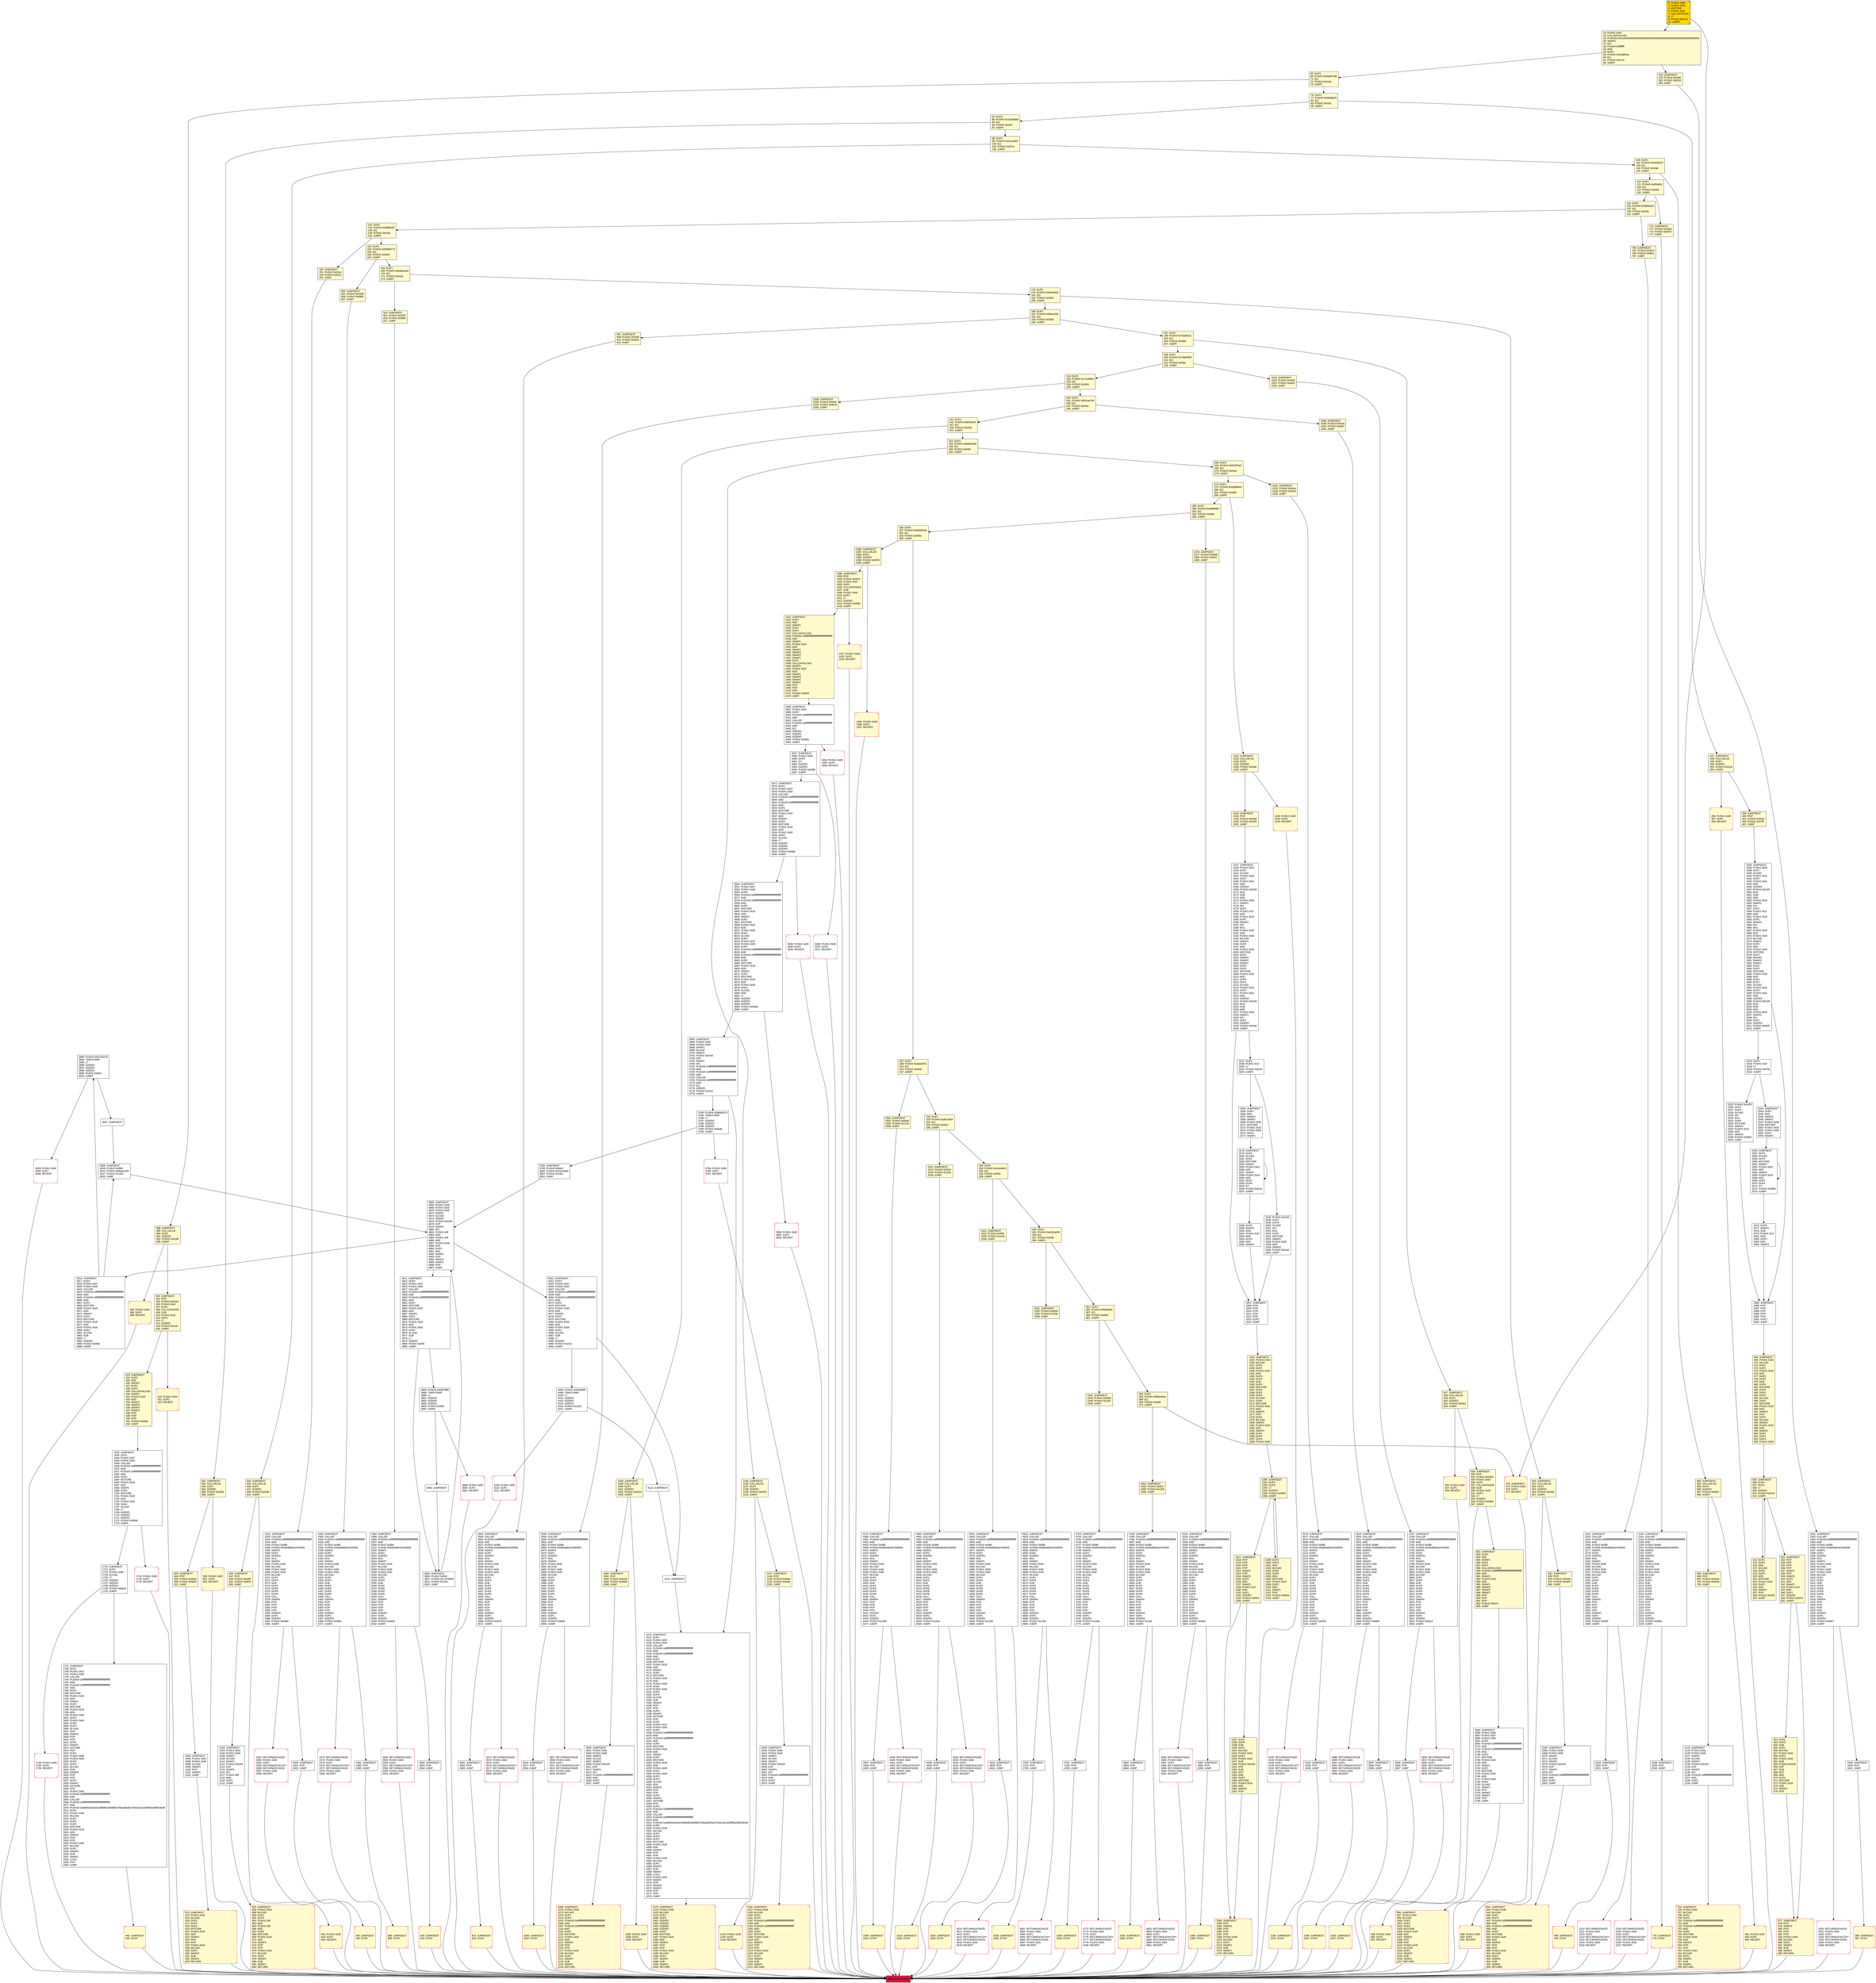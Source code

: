 digraph G {
bgcolor=transparent rankdir=UD;
node [shape=box style=filled color=black fillcolor=white fontname=arial fontcolor=black];
419 [label="419: PUSH1 0x00\l421: DUP1\l422: REVERT\l" fillcolor=lemonchiffon shape=Msquare color=crimson ];
4003 [label="4003: PUSH1 0x00\l4005: DUP1\l4006: REVERT\l" shape=Msquare color=crimson ];
2241 [label="2241: JUMPDEST\l2242: CALLER\l2243: PUSH20 0xffffffffffffffffffffffffffffffffffffffff\l2264: AND\l2265: PUSH2 0x08fc\l2268: PUSH8 0x0de0b6b3a7640000\l2277: SWAP1\l2278: DUP2\l2279: ISZERO\l2280: MUL\l2281: SWAP1\l2282: PUSH1 0x40\l2284: MLOAD\l2285: PUSH1 0x00\l2287: PUSH1 0x40\l2289: MLOAD\l2290: DUP1\l2291: DUP4\l2292: SUB\l2293: DUP2\l2294: DUP6\l2295: DUP9\l2296: DUP9\l2297: CALL\l2298: SWAP4\l2299: POP\l2300: POP\l2301: POP\l2302: POP\l2303: ISZERO\l2304: DUP1\l2305: ISZERO\l2306: PUSH2 0x090f\l2309: JUMPI\l" ];
915 [label="915: JUMPDEST\l916: STOP\l" fillcolor=lemonchiffon shape=Msquare color=crimson ];
241 [label="241: DUP1\l242: PUSH4 0x85f2aef2\l247: EQ\l248: PUSH2 0x0418\l251: JUMPI\l" fillcolor=lemonchiffon ];
3989 [label="3989: PUSH4 0x62792c70\l3994: TIMESTAMP\l3995: LT\l3996: ISZERO\l3997: ISZERO\l3998: ISZERO\l3999: PUSH2 0x0fa7\l4002: JUMPI\l" ];
2484 [label="2484: JUMPDEST\l2485: CALLER\l2486: PUSH20 0xffffffffffffffffffffffffffffffffffffffff\l2507: AND\l2508: PUSH2 0x08fc\l2511: PUSH8 0x0de0b6b3a7640000\l2520: SWAP1\l2521: DUP2\l2522: ISZERO\l2523: MUL\l2524: SWAP1\l2525: PUSH1 0x40\l2527: MLOAD\l2528: PUSH1 0x00\l2530: PUSH1 0x40\l2532: MLOAD\l2533: DUP1\l2534: DUP4\l2535: SUB\l2536: DUP2\l2537: DUP6\l2538: DUP9\l2539: DUP9\l2540: CALL\l2541: SWAP4\l2542: POP\l2543: POP\l2544: POP\l2545: POP\l2546: ISZERO\l2547: DUP1\l2548: ISZERO\l2549: PUSH2 0x0a02\l2552: JUMPI\l" ];
4021 [label="4021: JUMPDEST\l4022: DUP3\l4023: PUSH1 0x07\l4025: PUSH1 0x00\l4027: CALLER\l4028: PUSH20 0xffffffffffffffffffffffffffffffffffffffff\l4049: AND\l4050: PUSH20 0xffffffffffffffffffffffffffffffffffffffff\l4071: AND\l4072: DUP2\l4073: MSTORE\l4074: PUSH1 0x20\l4076: ADD\l4077: SWAP1\l4078: DUP2\l4079: MSTORE\l4080: PUSH1 0x20\l4082: ADD\l4083: PUSH1 0x00\l4085: SHA3\l4086: SLOAD\l4087: SUB\l4088: LT\l4089: ISZERO\l4090: PUSH2 0x1011\l4093: JUMPI\l" ];
780 [label="780: JUMPDEST\l781: PUSH2 0x0314\l784: PUSH2 0x08c1\l787: JUMP\l" fillcolor=lemonchiffon ];
2085 [label="2085: JUMPDEST\l2086: POP\l2087: POP\l2088: POP\l2089: POP\l2090: POP\l2091: DUP2\l2092: JUMP\l" ];
948 [label="948: PUSH1 0x00\l950: DUP1\l951: REVERT\l" fillcolor=lemonchiffon shape=Msquare color=crimson ];
386 [label="386: JUMPDEST\l387: STOP\l" fillcolor=lemonchiffon shape=Msquare color=crimson ];
3550 [label="3550: JUMPDEST\l3551: PUSH1 0x07\l3553: PUSH1 0x00\l3555: DUP5\l3556: PUSH20 0xffffffffffffffffffffffffffffffffffffffff\l3577: AND\l3578: PUSH20 0xffffffffffffffffffffffffffffffffffffffff\l3599: AND\l3600: DUP2\l3601: MSTORE\l3602: PUSH1 0x20\l3604: ADD\l3605: SWAP1\l3606: DUP2\l3607: MSTORE\l3608: PUSH1 0x20\l3610: ADD\l3611: PUSH1 0x00\l3613: SHA3\l3614: SLOAD\l3615: DUP3\l3616: PUSH1 0x07\l3618: PUSH1 0x00\l3620: DUP7\l3621: PUSH20 0xffffffffffffffffffffffffffffffffffffffff\l3642: AND\l3643: PUSH20 0xffffffffffffffffffffffffffffffffffffffff\l3664: AND\l3665: DUP2\l3666: MSTORE\l3667: PUSH1 0x20\l3669: ADD\l3670: SWAP1\l3671: DUP2\l3672: MSTORE\l3673: PUSH1 0x20\l3675: ADD\l3676: PUSH1 0x00\l3678: SHA3\l3679: SLOAD\l3680: ADD\l3681: LT\l3682: ISZERO\l3683: ISZERO\l3684: ISZERO\l3685: PUSH2 0x0e6d\l3688: JUMPI\l" ];
4610 [label="4610: RETURNDATASIZE\l4611: PUSH1 0x00\l4613: DUP1\l4614: RETURNDATACOPY\l4615: RETURNDATASIZE\l4616: PUSH1 0x00\l4618: REVERT\l" shape=Msquare color=crimson ];
841 [label="841: JUMPDEST\l842: PUSH1 0x40\l844: MLOAD\l845: DUP1\l846: DUP3\l847: PUSH20 0xffffffffffffffffffffffffffffffffffffffff\l868: AND\l869: PUSH20 0xffffffffffffffffffffffffffffffffffffffff\l890: AND\l891: DUP2\l892: MSTORE\l893: PUSH1 0x20\l895: ADD\l896: SWAP2\l897: POP\l898: POP\l899: PUSH1 0x40\l901: MLOAD\l902: DUP1\l903: SWAP2\l904: SUB\l905: SWAP1\l906: RETURN\l" fillcolor=lemonchiffon shape=Msquare color=crimson ];
329 [label="329: DUP1\l330: PUSH4 0xc3ea9ec5\l335: EQ\l336: PUSH2 0x05f1\l339: JUMPI\l" fillcolor=lemonchiffon ];
3916 [label="3916: JUMPDEST\l3917: DUP3\l3918: PUSH1 0x07\l3920: PUSH1 0x00\l3922: CALLER\l3923: PUSH20 0xffffffffffffffffffffffffffffffffffffffff\l3944: AND\l3945: PUSH20 0xffffffffffffffffffffffffffffffffffffffff\l3966: AND\l3967: DUP2\l3968: MSTORE\l3969: PUSH1 0x20\l3971: ADD\l3972: SWAP1\l3973: DUP2\l3974: MSTORE\l3975: PUSH1 0x20\l3977: ADD\l3978: PUSH1 0x00\l3980: SHA3\l3981: SLOAD\l3982: SUB\l3983: LT\l3984: ISZERO\l3985: PUSH2 0x0fa8\l3988: JUMPI\l" ];
800 [label="800: JUMPDEST\l801: PUSH2 0x0328\l804: PUSH2 0x0963\l807: JUMP\l" fillcolor=lemonchiffon ];
230 [label="230: DUP1\l231: PUSH4 0x82caa706\l236: EQ\l237: PUSH2 0x040e\l240: JUMPI\l" fillcolor=lemonchiffon ];
400 [label="400: JUMPDEST\l401: POP\l402: PUSH2 0x01bd\l405: PUSH1 0x04\l407: DUP1\l408: CALLDATASIZE\l409: SUB\l410: PUSH1 0x20\l412: DUP2\l413: LT\l414: ISZERO\l415: PUSH2 0x01a7\l418: JUMPI\l" fillcolor=lemonchiffon ];
2076 [label="2076: DUP3\l2077: SWAP1\l2078: SUB\l2079: PUSH1 0x1f\l2081: AND\l2082: DUP3\l2083: ADD\l2084: SWAP2\l" ];
1417 [label="1417: PUSH1 0x00\l1419: DUP1\l1420: REVERT\l" fillcolor=lemonchiffon shape=Msquare color=crimson ];
2319 [label="2319: JUMPDEST\l2320: POP\l2321: JUMP\l" ];
445 [label="445: JUMPDEST\l446: STOP\l" fillcolor=lemonchiffon shape=Msquare color=crimson ];
396 [label="396: PUSH1 0x00\l398: DUP1\l399: REVERT\l" fillcolor=lemonchiffon shape=Msquare color=crimson ];
3468 [label="3468: PUSH1 0x00\l3470: DUP1\l3471: REVERT\l" shape=Msquare color=crimson ];
1337 [label="1337: DUP1\l1338: DUP3\l1339: SUB\l1340: DUP1\l1341: MLOAD\l1342: PUSH1 0x01\l1344: DUP4\l1345: PUSH1 0x20\l1347: SUB\l1348: PUSH2 0x0100\l1351: EXP\l1352: SUB\l1353: NOT\l1354: AND\l1355: DUP2\l1356: MSTORE\l1357: PUSH1 0x20\l1359: ADD\l1360: SWAP2\l1361: POP\l" fillcolor=lemonchiffon ];
770 [label="770: JUMPDEST\l771: PUSH2 0x030a\l774: PUSH2 0x0870\l777: JUMP\l" fillcolor=lemonchiffon ];
2835 [label="2835: JUMPDEST\l2836: POP\l2837: JUMP\l" ];
318 [label="318: DUP1\l319: PUSH4 0xafcccbb4\l324: EQ\l325: PUSH2 0x05e7\l328: JUMPI\l" fillcolor=lemonchiffon ];
925 [label="925: PUSH1 0x00\l927: DUP1\l928: REVERT\l" fillcolor=lemonchiffon shape=Msquare color=crimson ];
1232 [label="1232: JUMPDEST\l1233: CALLVALUE\l1234: DUP1\l1235: ISZERO\l1236: PUSH2 0x04dc\l1239: JUMPI\l" fillcolor=lemonchiffon ];
142 [label="142: DUP1\l143: PUSH4 0x58ffa620\l148: EQ\l149: PUSH2 0x0316\l152: JUMPI\l" fillcolor=lemonchiffon ];
2015 [label="2015: DUP1\l2016: PUSH1 0x1f\l2018: LT\l2019: PUSH2 0x07fa\l2022: JUMPI\l" ];
2916 [label="2916: JUMPDEST\l2917: POP\l2918: JUMP\l" ];
98 [label="98: DUP1\l99: PUSH4 0x313ce567\l104: EQ\l105: PUSH2 0x027a\l108: JUMPI\l" fillcolor=lemonchiffon ];
1630 [label="1630: RETURNDATASIZE\l1631: PUSH1 0x00\l1633: DUP1\l1634: RETURNDATACOPY\l1635: RETURNDATASIZE\l1636: PUSH1 0x00\l1638: REVERT\l" shape=Msquare color=crimson ];
2400 [label="2400: JUMPDEST\l2401: POP\l2402: JUMP\l" ];
4691 [label="4691: RETURNDATASIZE\l4692: PUSH1 0x00\l4694: DUP1\l4695: RETURNDATACOPY\l4696: RETURNDATASIZE\l4697: PUSH1 0x00\l4699: REVERT\l" shape=Msquare color=crimson ];
153 [label="153: DUP1\l154: PUSH4 0x635b9773\l159: EQ\l160: PUSH2 0x0320\l163: JUMPI\l" fillcolor=lemonchiffon ];
197 [label="197: DUP1\l198: PUSH4 0x70a08231\l203: EQ\l204: PUSH2 0x0395\l207: JUMPI\l" fillcolor=lemonchiffon ];
4457 [label="4457: JUMPDEST\l4458: POP\l4459: JUMP\l" ];
2322 [label="2322: JUMPDEST\l2323: CALLER\l2324: PUSH20 0xffffffffffffffffffffffffffffffffffffffff\l2345: AND\l2346: PUSH2 0x08fc\l2349: PUSH8 0x0de0b6b3a7640000\l2358: SWAP1\l2359: DUP2\l2360: ISZERO\l2361: MUL\l2362: SWAP1\l2363: PUSH1 0x40\l2365: MLOAD\l2366: PUSH1 0x00\l2368: PUSH1 0x40\l2370: MLOAD\l2371: DUP1\l2372: DUP4\l2373: SUB\l2374: DUP2\l2375: DUP6\l2376: DUP9\l2377: DUP9\l2378: CALL\l2379: SWAP4\l2380: POP\l2381: POP\l2382: POP\l2383: POP\l2384: ISZERO\l2385: DUP1\l2386: ISZERO\l2387: PUSH2 0x0960\l2390: JUMPI\l" ];
3145 [label="3145: RETURNDATASIZE\l3146: PUSH1 0x00\l3148: DUP1\l3149: RETURNDATACOPY\l3150: RETURNDATASIZE\l3151: PUSH1 0x00\l3153: REVERT\l" shape=Msquare color=crimson ];
285 [label="285: DUP1\l286: PUSH4 0xa66fb0b4\l291: EQ\l292: PUSH2 0x0560\l295: JUMPI\l" fillcolor=lemonchiffon ];
1253 [label="1253: JUMPDEST\l1254: PUSH1 0x40\l1256: MLOAD\l1257: DUP1\l1258: DUP1\l1259: PUSH1 0x20\l1261: ADD\l1262: DUP3\l1263: DUP2\l1264: SUB\l1265: DUP3\l1266: MSTORE\l1267: DUP4\l1268: DUP2\l1269: DUP2\l1270: MLOAD\l1271: DUP2\l1272: MSTORE\l1273: PUSH1 0x20\l1275: ADD\l1276: SWAP2\l1277: POP\l1278: DUP1\l1279: MLOAD\l1280: SWAP1\l1281: PUSH1 0x20\l1283: ADD\l1284: SWAP1\l1285: DUP1\l1286: DUP4\l1287: DUP4\l1288: PUSH1 0x00\l" fillcolor=lemonchiffon ];
996 [label="996: JUMPDEST\l997: PUSH1 0x40\l999: MLOAD\l1000: DUP1\l1001: DUP3\l1002: DUP2\l1003: MSTORE\l1004: PUSH1 0x20\l1006: ADD\l1007: SWAP2\l1008: POP\l1009: POP\l1010: PUSH1 0x40\l1012: MLOAD\l1013: DUP1\l1014: SWAP2\l1015: SUB\l1016: SWAP1\l1017: RETURN\l" fillcolor=lemonchiffon shape=Msquare color=crimson ];
695 [label="695: JUMPDEST\l696: POP\l697: PUSH2 0x02c0\l700: PUSH2 0x084a\l703: JUMP\l" fillcolor=lemonchiffon ];
3315 [label="3315: JUMPDEST\l3316: CALLER\l3317: PUSH20 0xffffffffffffffffffffffffffffffffffffffff\l3338: AND\l3339: PUSH2 0x08fc\l3342: PUSH8 0x0de0b6b3a7640000\l3351: SWAP1\l3352: DUP2\l3353: ISZERO\l3354: MUL\l3355: SWAP1\l3356: PUSH1 0x40\l3358: MLOAD\l3359: PUSH1 0x00\l3361: PUSH1 0x40\l3363: MLOAD\l3364: DUP1\l3365: DUP4\l3366: SUB\l3367: DUP2\l3368: DUP6\l3369: DUP9\l3370: DUP9\l3371: CALL\l3372: SWAP4\l3373: POP\l3374: POP\l3375: POP\l3376: POP\l3377: ISZERO\l3378: DUP1\l3379: ISZERO\l3380: PUSH2 0x0d41\l3383: JUMPI\l" ];
4784 [label="4784: JUMPDEST\l4785: CALLER\l4786: PUSH20 0xffffffffffffffffffffffffffffffffffffffff\l4807: AND\l4808: PUSH2 0x08fc\l4811: PUSH8 0x0de0b6b3a7640000\l4820: SWAP1\l4821: DUP2\l4822: ISZERO\l4823: MUL\l4824: SWAP1\l4825: PUSH1 0x40\l4827: MLOAD\l4828: PUSH1 0x00\l4830: PUSH1 0x40\l4832: MLOAD\l4833: DUP1\l4834: DUP4\l4835: SUB\l4836: DUP2\l4837: DUP6\l4838: DUP9\l4839: DUP9\l4840: CALL\l4841: SWAP4\l4842: POP\l4843: POP\l4844: POP\l4845: POP\l4846: ISZERO\l4847: DUP1\l4848: ISZERO\l4849: PUSH2 0x12fe\l4852: JUMPI\l" ];
455 [label="455: PUSH1 0x00\l457: DUP1\l458: REVERT\l" fillcolor=lemonchiffon shape=Msquare color=crimson ];
3393 [label="3393: JUMPDEST\l3394: POP\l3395: JUMP\l" ];
252 [label="252: DUP1\l253: PUSH4 0x8da5cb5b\l258: EQ\l259: PUSH2 0x046f\l262: JUMPI\l" fillcolor=lemonchiffon ];
2672 [label="2672: RETURNDATASIZE\l2673: PUSH1 0x00\l2675: DUP1\l2676: RETURNDATACOPY\l2677: RETURNDATASIZE\l2678: PUSH1 0x00\l2680: REVERT\l" shape=Msquare color=crimson ];
1529 [label="1529: JUMPDEST\l1530: STOP\l" fillcolor=lemonchiffon shape=Msquare color=crimson ];
1531 [label="1531: JUMPDEST\l1532: PUSH2 0x0603\l1535: PUSH2 0x120e\l1538: JUMP\l" fillcolor=lemonchiffon ];
307 [label="307: DUP1\l308: PUSH4 0xaba35f7b\l313: EQ\l314: PUSH2 0x05dd\l317: JUMPI\l" fillcolor=lemonchiffon ];
1509 [label="1509: JUMPDEST\l1510: STOP\l" fillcolor=lemonchiffon shape=Msquare color=crimson ];
1421 [label="1421: JUMPDEST\l1422: DUP2\l1423: ADD\l1424: SWAP1\l1425: DUP1\l1426: DUP1\l1427: CALLDATALOAD\l1428: PUSH20 0xffffffffffffffffffffffffffffffffffffffff\l1449: AND\l1450: SWAP1\l1451: PUSH1 0x20\l1453: ADD\l1454: SWAP1\l1455: SWAP3\l1456: SWAP2\l1457: SWAP1\l1458: DUP1\l1459: CALLDATALOAD\l1460: SWAP1\l1461: PUSH1 0x20\l1463: ADD\l1464: SWAP1\l1465: SWAP3\l1466: SWAP2\l1467: SWAP1\l1468: POP\l1469: POP\l1470: POP\l1471: PUSH2 0x0d44\l1474: JUMP\l" fillcolor=lemonchiffon ];
1519 [label="1519: JUMPDEST\l1520: STOP\l" fillcolor=lemonchiffon shape=Msquare color=crimson ];
3546 [label="3546: PUSH1 0x00\l3548: DUP1\l3549: REVERT\l" shape=Msquare color=crimson ];
3278 [label="3278: JUMPDEST\l3279: DUP2\l3280: SLOAD\l3281: DUP2\l3282: MSTORE\l3283: SWAP1\l3284: PUSH1 0x01\l3286: ADD\l3287: SWAP1\l3288: PUSH1 0x20\l3290: ADD\l3291: DUP1\l3292: DUP4\l3293: GT\l3294: PUSH2 0x0cce\l3297: JUMPI\l" ];
646 [label="646: JUMPDEST\l647: POP\l648: PUSH2 0x028f\l651: PUSH2 0x0837\l654: JUMP\l" fillcolor=lemonchiffon ];
1135 [label="1135: JUMPDEST\l1136: CALLVALUE\l1137: DUP1\l1138: ISZERO\l1139: PUSH2 0x047b\l1142: JUMPI\l" fillcolor=lemonchiffon ];
788 [label="788: JUMPDEST\l789: STOP\l" fillcolor=lemonchiffon shape=Msquare color=crimson ];
514 [label="514: DUP1\l515: DUP3\l516: ADD\l517: MLOAD\l518: DUP2\l519: DUP5\l520: ADD\l521: MSTORE\l522: PUSH1 0x20\l524: DUP2\l525: ADD\l526: SWAP1\l527: POP\l528: PUSH2 0x01f9\l531: JUMP\l" fillcolor=lemonchiffon ];
3237 [label="3237: DUP1\l3238: PUSH1 0x1f\l3240: LT\l3241: PUSH2 0x0cc0\l3244: JUMPI\l" ];
263 [label="263: DUP1\l264: PUSH4 0x944f70e2\l269: EQ\l270: PUSH2 0x04c6\l273: JUMPI\l" fillcolor=lemonchiffon ];
798 [label="798: JUMPDEST\l799: STOP\l" fillcolor=lemonchiffon shape=Msquare color=crimson ];
603 [label="603: JUMPDEST\l604: POP\l605: PUSH2 0x0264\l608: PUSH2 0x082d\l611: JUMP\l" fillcolor=lemonchiffon ];
2997 [label="2997: JUMPDEST\l2998: POP\l2999: JUMP\l" ];
634 [label="634: JUMPDEST\l635: CALLVALUE\l636: DUP1\l637: ISZERO\l638: PUSH2 0x0286\l641: JUMPI\l" fillcolor=lemonchiffon ];
2481 [label="2481: JUMPDEST\l2482: POP\l2483: JUMP\l" ];
3898 [label="3898: PUSH1 0x00\l3900: DUP1\l3901: REVERT\l" shape=Msquare color=crimson ];
828 [label="828: PUSH1 0x00\l830: DUP1\l831: REVERT\l" fillcolor=lemonchiffon shape=Msquare color=crimson ];
1299 [label="1299: DUP1\l1300: DUP3\l1301: ADD\l1302: MLOAD\l1303: DUP2\l1304: DUP5\l1305: ADD\l1306: MSTORE\l1307: PUSH1 0x20\l1309: DUP2\l1310: ADD\l1311: SWAP1\l1312: POP\l1313: PUSH2 0x050a\l1316: JUMP\l" fillcolor=lemonchiffon ];
4538 [label="4538: JUMPDEST\l4539: POP\l4540: JUMP\l" ];
778 [label="778: JUMPDEST\l779: STOP\l" fillcolor=lemonchiffon shape=Msquare color=crimson ];
1511 [label="1511: JUMPDEST\l1512: PUSH2 0x05ef\l1515: PUSH2 0x116c\l1518: JUMP\l" fillcolor=lemonchiffon ];
818 [label="818: JUMPDEST\l819: STOP\l" fillcolor=lemonchiffon shape=Msquare color=crimson ];
4379 [label="4379: JUMPDEST\l4380: CALLER\l4381: PUSH20 0xffffffffffffffffffffffffffffffffffffffff\l4402: AND\l4403: PUSH2 0x08fc\l4406: PUSH8 0x0de0b6b3a7640000\l4415: SWAP1\l4416: DUP2\l4417: ISZERO\l4418: MUL\l4419: SWAP1\l4420: PUSH1 0x40\l4422: MLOAD\l4423: PUSH1 0x00\l4425: PUSH1 0x40\l4427: MLOAD\l4428: DUP1\l4429: DUP4\l4430: SUB\l4431: DUP2\l4432: DUP6\l4433: DUP9\l4434: DUP9\l4435: CALL\l4436: SWAP4\l4437: POP\l4438: POP\l4439: POP\l4440: POP\l4441: ISZERO\l4442: DUP1\l4443: ISZERO\l4444: PUSH2 0x1169\l4447: JUMPI\l" ];
1720 [label="1720: JUMPDEST\l1721: DUP1\l1722: PUSH1 0x06\l1724: SLOAD\l1725: LT\l1726: ISZERO\l1727: ISZERO\l1728: ISZERO\l1729: PUSH2 0x06c9\l1732: JUMPI\l" ];
2023 [label="2023: PUSH2 0x0100\l2026: DUP1\l2027: DUP4\l2028: SLOAD\l2029: DIV\l2030: MUL\l2031: DUP4\l2032: MSTORE\l2033: SWAP2\l2034: PUSH1 0x20\l2036: ADD\l2037: SWAP2\l2038: PUSH2 0x0825\l2041: JUMP\l" ];
1290 [label="1290: JUMPDEST\l1291: DUP4\l1292: DUP2\l1293: LT\l1294: ISZERO\l1295: PUSH2 0x0525\l1298: JUMPI\l" fillcolor=lemonchiffon ];
1935 [label="1935: JUMPDEST\l1936: PUSH1 0x00\l1938: DUP1\l1939: SLOAD\l1940: PUSH1 0x01\l1942: DUP2\l1943: PUSH1 0x01\l1945: AND\l1946: ISZERO\l1947: PUSH2 0x0100\l1950: MUL\l1951: SUB\l1952: AND\l1953: PUSH1 0x02\l1955: SWAP1\l1956: DIV\l1957: DUP1\l1958: PUSH1 0x1f\l1960: ADD\l1961: PUSH1 0x20\l1963: DUP1\l1964: SWAP2\l1965: DIV\l1966: MUL\l1967: PUSH1 0x20\l1969: ADD\l1970: PUSH1 0x40\l1972: MLOAD\l1973: SWAP1\l1974: DUP2\l1975: ADD\l1976: PUSH1 0x40\l1978: MSTORE\l1979: DUP1\l1980: SWAP3\l1981: SWAP2\l1982: SWAP1\l1983: DUP2\l1984: DUP2\l1985: MSTORE\l1986: PUSH1 0x20\l1988: ADD\l1989: DUP3\l1990: DUP1\l1991: SLOAD\l1992: PUSH1 0x01\l1994: DUP2\l1995: PUSH1 0x01\l1997: AND\l1998: ISZERO\l1999: PUSH2 0x0100\l2002: MUL\l2003: SUB\l2004: AND\l2005: PUSH1 0x02\l2007: SWAP1\l2008: DIV\l2009: DUP1\l2010: ISZERO\l2011: PUSH2 0x0825\l2014: JUMPI\l" ];
2229 [label="2229: RETURNDATASIZE\l2230: PUSH1 0x00\l2232: DUP1\l2233: RETURNDATACOPY\l2234: RETURNDATASIZE\l2235: PUSH1 0x00\l2237: REVERT\l" shape=Msquare color=crimson ];
591 [label="591: JUMPDEST\l592: CALLVALUE\l593: DUP1\l594: ISZERO\l595: PUSH2 0x025b\l598: JUMPI\l" fillcolor=lemonchiffon ];
459 [label="459: JUMPDEST\l460: POP\l461: PUSH2 0x01d4\l464: PUSH2 0x078f\l467: JUMP\l" fillcolor=lemonchiffon ];
808 [label="808: JUMPDEST\l809: STOP\l" fillcolor=lemonchiffon shape=Msquare color=crimson ];
1147 [label="1147: JUMPDEST\l1148: POP\l1149: PUSH2 0x0484\l1152: PUSH2 0x0bde\l1155: JUMP\l" fillcolor=lemonchiffon ];
4772 [label="4772: RETURNDATASIZE\l4773: PUSH1 0x00\l4775: DUP1\l4776: RETURNDATACOPY\l4777: RETURNDATASIZE\l4778: PUSH1 0x00\l4780: REVERT\l" shape=Msquare color=crimson ];
1501 [label="1501: JUMPDEST\l1502: PUSH2 0x05e5\l1505: PUSH2 0x111b\l1508: JUMP\l" fillcolor=lemonchiffon ];
1018 [label="1018: JUMPDEST\l1019: PUSH2 0x0402\l1022: PUSH2 0x0ac5\l1025: JUMP\l" fillcolor=lemonchiffon ];
76 [label="76: DUP1\l77: PUSH4 0x06fdde03\l82: EQ\l83: PUSH2 0x01bf\l86: JUMPI\l" fillcolor=lemonchiffon ];
3076 [label="3076: JUMPDEST\l3077: CALLER\l3078: PUSH20 0xffffffffffffffffffffffffffffffffffffffff\l3099: AND\l3100: PUSH2 0x08fc\l3103: PUSH8 0x0de0b6b3a7640000\l3112: SWAP1\l3113: DUP2\l3114: ISZERO\l3115: MUL\l3116: SWAP1\l3117: PUSH1 0x40\l3119: MLOAD\l3120: PUSH1 0x00\l3122: PUSH1 0x40\l3124: MLOAD\l3125: DUP1\l3126: DUP4\l3127: SUB\l3128: DUP2\l3129: DUP6\l3130: DUP9\l3131: DUP9\l3132: CALL\l3133: SWAP4\l3134: POP\l3135: POP\l3136: POP\l3137: POP\l3138: ISZERO\l3139: DUP1\l3140: ISZERO\l3141: PUSH2 0x0c52\l3144: JUMPI\l" ];
3038 [label="3038: JUMPDEST\l3039: PUSH1 0x08\l3041: PUSH1 0x00\l3043: SWAP1\l3044: SLOAD\l3045: SWAP1\l3046: PUSH2 0x0100\l3049: EXP\l3050: SWAP1\l3051: DIV\l3052: PUSH20 0xffffffffffffffffffffffffffffffffffffffff\l3073: AND\l3074: DUP2\l3075: JUMP\l" ];
1737 [label="1737: JUMPDEST\l1738: DUP1\l1739: PUSH1 0x07\l1741: PUSH1 0x00\l1743: CALLER\l1744: PUSH20 0xffffffffffffffffffffffffffffffffffffffff\l1765: AND\l1766: PUSH20 0xffffffffffffffffffffffffffffffffffffffff\l1787: AND\l1788: DUP2\l1789: MSTORE\l1790: PUSH1 0x20\l1792: ADD\l1793: SWAP1\l1794: DUP2\l1795: MSTORE\l1796: PUSH1 0x20\l1798: ADD\l1799: PUSH1 0x00\l1801: SHA3\l1802: PUSH1 0x00\l1804: DUP3\l1805: DUP3\l1806: SLOAD\l1807: SUB\l1808: SWAP3\l1809: POP\l1810: POP\l1811: DUP2\l1812: SWAP1\l1813: SSTORE\l1814: POP\l1815: DUP1\l1816: PUSH1 0x06\l1818: PUSH1 0x00\l1820: DUP3\l1821: DUP3\l1822: SLOAD\l1823: SUB\l1824: SWAP3\l1825: POP\l1826: POP\l1827: DUP2\l1828: SWAP1\l1829: SSTORE\l1830: POP\l1831: PUSH1 0x00\l1833: PUSH20 0xffffffffffffffffffffffffffffffffffffffff\l1854: AND\l1855: CALLER\l1856: PUSH20 0xffffffffffffffffffffffffffffffffffffffff\l1877: AND\l1878: PUSH32 0xddf252ad1be2c89b69c2b068fc378daa952ba7f163c4a11628f55a4df523b3ef\l1911: DUP4\l1912: PUSH1 0x40\l1914: MLOAD\l1915: DUP1\l1916: DUP3\l1917: DUP2\l1918: MSTORE\l1919: PUSH1 0x20\l1921: ADD\l1922: SWAP2\l1923: POP\l1924: POP\l1925: PUSH1 0x40\l1927: MLOAD\l1928: DUP1\l1929: SWAP2\l1930: SUB\l1931: SWAP1\l1932: LOG3\l1933: POP\l1934: JUMP\l" ];
1362 [label="1362: JUMPDEST\l1363: POP\l1364: SWAP3\l1365: POP\l1366: POP\l1367: POP\l1368: PUSH1 0x40\l1370: MLOAD\l1371: DUP1\l1372: SWAP2\l1373: SUB\l1374: SWAP1\l1375: RETURN\l" fillcolor=lemonchiffon shape=Msquare color=crimson ];
2919 [label="2919: JUMPDEST\l2920: CALLER\l2921: PUSH20 0xffffffffffffffffffffffffffffffffffffffff\l2942: AND\l2943: PUSH2 0x08fc\l2946: PUSH8 0x0de0b6b3a7640000\l2955: SWAP1\l2956: DUP2\l2957: ISZERO\l2958: MUL\l2959: SWAP1\l2960: PUSH1 0x40\l2962: MLOAD\l2963: PUSH1 0x00\l2965: PUSH1 0x40\l2967: MLOAD\l2968: DUP1\l2969: DUP4\l2970: SUB\l2971: DUP2\l2972: DUP6\l2973: DUP9\l2974: DUP9\l2975: CALL\l2976: SWAP4\l2977: POP\l2978: POP\l2979: POP\l2980: POP\l2981: ISZERO\l2982: DUP1\l2983: ISZERO\l2984: PUSH2 0x0bb5\l2987: JUMPI\l" ];
1394 [label="1394: PUSH1 0x00\l1396: DUP1\l1397: REVERT\l" fillcolor=lemonchiffon shape=Msquare color=crimson ];
3298 [label="3298: DUP3\l3299: SWAP1\l3300: SUB\l3301: PUSH1 0x1f\l3303: AND\l3304: DUP3\l3305: ADD\l3306: SWAP2\l" ];
351 [label="351: DUP1\l352: PUSH4 0xf5bfa0b2\l357: EQ\l358: PUSH2 0x0605\l361: JUMPI\l" fillcolor=lemonchiffon ];
3453 [label="3453: PUSH1 0x00\l3455: DUP1\l3456: REVERT\l" shape=Msquare color=crimson ];
4113 [label="4113: JUMPDEST\l" ];
3307 [label="3307: JUMPDEST\l3308: POP\l3309: POP\l3310: POP\l3311: POP\l3312: POP\l3313: DUP2\l3314: JUMP\l" ];
4112 [label="4112: JUMPDEST\l" ];
2042 [label="2042: JUMPDEST\l2043: DUP3\l2044: ADD\l2045: SWAP2\l2046: SWAP1\l2047: PUSH1 0x00\l2049: MSTORE\l2050: PUSH1 0x20\l2052: PUSH1 0x00\l2054: SHA3\l2055: SWAP1\l" ];
3157 [label="3157: JUMPDEST\l3158: PUSH1 0x01\l3160: DUP1\l3161: SLOAD\l3162: PUSH1 0x01\l3164: DUP2\l3165: PUSH1 0x01\l3167: AND\l3168: ISZERO\l3169: PUSH2 0x0100\l3172: MUL\l3173: SUB\l3174: AND\l3175: PUSH1 0x02\l3177: SWAP1\l3178: DIV\l3179: DUP1\l3180: PUSH1 0x1f\l3182: ADD\l3183: PUSH1 0x20\l3185: DUP1\l3186: SWAP2\l3187: DIV\l3188: MUL\l3189: PUSH1 0x20\l3191: ADD\l3192: PUSH1 0x40\l3194: MLOAD\l3195: SWAP1\l3196: DUP2\l3197: ADD\l3198: PUSH1 0x40\l3200: MSTORE\l3201: DUP1\l3202: SWAP3\l3203: SWAP2\l3204: SWAP1\l3205: DUP2\l3206: DUP2\l3207: MSTORE\l3208: PUSH1 0x20\l3210: ADD\l3211: DUP3\l3212: DUP1\l3213: SLOAD\l3214: PUSH1 0x01\l3216: DUP2\l3217: PUSH1 0x01\l3219: AND\l3220: ISZERO\l3221: PUSH2 0x0100\l3224: MUL\l3225: SUB\l3226: AND\l3227: PUSH1 0x02\l3229: SWAP1\l3230: DIV\l3231: DUP1\l3232: ISZERO\l3233: PUSH2 0x0ceb\l3236: JUMPI\l" ];
1642 [label="1642: JUMPDEST\l1643: DUP1\l1644: PUSH1 0x07\l1646: PUSH1 0x00\l1648: CALLER\l1649: PUSH20 0xffffffffffffffffffffffffffffffffffffffff\l1670: AND\l1671: PUSH20 0xffffffffffffffffffffffffffffffffffffffff\l1692: AND\l1693: DUP2\l1694: MSTORE\l1695: PUSH1 0x20\l1697: ADD\l1698: SWAP1\l1699: DUP2\l1700: MSTORE\l1701: PUSH1 0x20\l1703: ADD\l1704: PUSH1 0x00\l1706: SHA3\l1707: SLOAD\l1708: LT\l1709: ISZERO\l1710: ISZERO\l1711: ISZERO\l1712: PUSH2 0x06b8\l1715: JUMPI\l" ];
4853 [label="4853: RETURNDATASIZE\l4854: PUSH1 0x00\l4856: DUP1\l4857: RETURNDATACOPY\l4858: RETURNDATASIZE\l4859: PUSH1 0x00\l4861: REVERT\l" shape=Msquare color=crimson ];
2603 [label="2603: JUMPDEST\l2604: CALLER\l2605: PUSH20 0xffffffffffffffffffffffffffffffffffffffff\l2626: AND\l2627: PUSH2 0x08fc\l2630: PUSH8 0x0de0b6b3a7640000\l2639: SWAP1\l2640: DUP2\l2641: ISZERO\l2642: MUL\l2643: SWAP1\l2644: PUSH1 0x40\l2646: MLOAD\l2647: PUSH1 0x00\l2649: PUSH1 0x40\l2651: MLOAD\l2652: DUP1\l2653: DUP4\l2654: SUB\l2655: DUP2\l2656: DUP6\l2657: DUP9\l2658: DUP9\l2659: CALL\l2660: SWAP4\l2661: POP\l2662: POP\l2663: POP\l2664: POP\l2665: ISZERO\l2666: DUP1\l2667: ISZERO\l2668: PUSH2 0x0a79\l2671: JUMPI\l" ];
1384 [label="1384: JUMPDEST\l1385: STOP\l" fillcolor=lemonchiffon shape=Msquare color=crimson ];
1475 [label="1475: JUMPDEST\l1476: PUSH1 0x40\l1478: MLOAD\l1479: DUP1\l1480: DUP3\l1481: ISZERO\l1482: ISZERO\l1483: ISZERO\l1484: ISZERO\l1485: DUP2\l1486: MSTORE\l1487: PUSH1 0x20\l1489: ADD\l1490: SWAP2\l1491: POP\l1492: POP\l1493: PUSH1 0x40\l1495: MLOAD\l1496: DUP1\l1497: SWAP2\l1498: SUB\l1499: SWAP1\l1500: RETURN\l" fillcolor=lemonchiffon shape=Msquare color=crimson ];
0 [label="0: PUSH1 0x80\l2: PUSH1 0x40\l4: MSTORE\l5: PUSH1 0x04\l7: CALLDATASIZE\l8: LT\l9: PUSH2 0x0175\l12: JUMPI\l" fillcolor=lemonchiffon shape=Msquare fillcolor=gold ];
683 [label="683: JUMPDEST\l684: CALLVALUE\l685: DUP1\l686: ISZERO\l687: PUSH2 0x02b7\l690: JUMPI\l" fillcolor=lemonchiffon ];
1038 [label="1038: JUMPDEST\l1039: PUSH2 0x0416\l1042: PUSH2 0x0b67\l1045: JUMP\l" fillcolor=lemonchiffon ];
1317 [label="1317: JUMPDEST\l1318: POP\l1319: POP\l1320: POP\l1321: POP\l1322: SWAP1\l1323: POP\l1324: SWAP1\l1325: DUP2\l1326: ADD\l1327: SWAP1\l1328: PUSH1 0x1f\l1330: AND\l1331: DUP1\l1332: ISZERO\l1333: PUSH2 0x0552\l1336: JUMPI\l" fillcolor=lemonchiffon ];
164 [label="164: DUP1\l165: PUSH4 0x6aa6caa4\l170: EQ\l171: PUSH2 0x032a\l174: JUMPI\l" fillcolor=lemonchiffon ];
13 [label="13: PUSH1 0x00\l15: CALLDATALOAD\l16: PUSH29 0x0100000000000000000000000000000000000000000000000000000000\l46: SWAP1\l47: DIV\l48: PUSH4 0xffffffff\l53: AND\l54: DUP1\l55: PUSH4 0x0198f4ea\l60: EQ\l61: PUSH2 0x017a\l64: JUMPI\l" fillcolor=lemonchiffon ];
3000 [label="3000: JUMPDEST\l3001: PUSH1 0x0b\l3003: PUSH1 0x00\l3005: SWAP1\l3006: SLOAD\l3007: SWAP1\l3008: PUSH2 0x0100\l3011: EXP\l3012: SWAP1\l3013: DIV\l3014: PUSH20 0xffffffffffffffffffffffffffffffffffffffff\l3035: AND\l3036: DUP2\l3037: JUMP\l" ];
2826 [label="2826: RETURNDATASIZE\l2827: PUSH1 0x00\l2829: DUP1\l2830: RETURNDATACOPY\l2831: RETURNDATASIZE\l2832: PUSH1 0x00\l2834: REVERT\l" shape=Msquare color=crimson ];
691 [label="691: PUSH1 0x00\l693: DUP1\l694: REVERT\l" fillcolor=lemonchiffon shape=Msquare color=crimson ];
4622 [label="4622: JUMPDEST\l4623: CALLER\l4624: PUSH20 0xffffffffffffffffffffffffffffffffffffffff\l4645: AND\l4646: PUSH2 0x08fc\l4649: PUSH8 0x0de0b6b3a7640000\l4658: SWAP1\l4659: DUP2\l4660: ISZERO\l4661: MUL\l4662: SWAP1\l4663: PUSH1 0x40\l4665: MLOAD\l4666: PUSH1 0x00\l4668: PUSH1 0x40\l4670: MLOAD\l4671: DUP1\l4672: DUP4\l4673: SUB\l4674: DUP2\l4675: DUP6\l4676: DUP9\l4677: DUP9\l4678: CALL\l4679: SWAP4\l4680: POP\l4681: POP\l4682: POP\l4683: POP\l4684: ISZERO\l4685: DUP1\l4686: ISZERO\l4687: PUSH2 0x125c\l4690: JUMPI\l" ];
1716 [label="1716: PUSH1 0x00\l1718: DUP1\l1719: REVERT\l" shape=Msquare color=crimson ];
2310 [label="2310: RETURNDATASIZE\l2311: PUSH1 0x00\l2313: DUP1\l2314: RETURNDATACOPY\l2315: RETURNDATASIZE\l2316: PUSH1 0x00\l2318: REVERT\l" shape=Msquare color=crimson ];
505 [label="505: JUMPDEST\l506: DUP4\l507: DUP2\l508: LT\l509: ISZERO\l510: PUSH2 0x0214\l513: JUMPI\l" fillcolor=lemonchiffon ];
4898 [label="4898: EXIT BLOCK\l" fillcolor=crimson ];
552 [label="552: DUP1\l553: DUP3\l554: SUB\l555: DUP1\l556: MLOAD\l557: PUSH1 0x01\l559: DUP4\l560: PUSH1 0x20\l562: SUB\l563: PUSH2 0x0100\l566: EXP\l567: SUB\l568: NOT\l569: AND\l570: DUP2\l571: MSTORE\l572: PUSH1 0x20\l574: ADD\l575: SWAP2\l576: POP\l" fillcolor=lemonchiffon ];
642 [label="642: PUSH1 0x00\l644: DUP1\l645: REVERT\l" fillcolor=lemonchiffon shape=Msquare color=crimson ];
3384 [label="3384: RETURNDATASIZE\l3385: PUSH1 0x00\l3387: DUP1\l3388: RETURNDATACOPY\l3389: RETURNDATASIZE\l3390: PUSH1 0x00\l3392: REVERT\l" shape=Msquare color=crimson ];
2562 [label="2562: JUMPDEST\l2563: POP\l2564: JUMP\l" ];
423 [label="423: JUMPDEST\l424: DUP2\l425: ADD\l426: SWAP1\l427: DUP1\l428: DUP1\l429: CALLDATALOAD\l430: SWAP1\l431: PUSH1 0x20\l433: ADD\l434: SWAP1\l435: SWAP3\l436: SWAP2\l437: SWAP1\l438: POP\l439: POP\l440: POP\l441: PUSH2 0x066a\l444: JUMP\l" fillcolor=lemonchiffon ];
3903 [label="3903: JUMPDEST\l3904: PUSH2 0x0f4c\l3907: PUSH4 0x17d78400\l3912: PUSH2 0x1301\l3915: JUMP\l" ];
1521 [label="1521: JUMPDEST\l1522: PUSH2 0x05f9\l1525: PUSH2 0x11bd\l1528: JUMP\l" fillcolor=lemonchiffon ];
2757 [label="2757: JUMPDEST\l2758: CALLER\l2759: PUSH20 0xffffffffffffffffffffffffffffffffffffffff\l2780: AND\l2781: PUSH2 0x08fc\l2784: PUSH8 0x0de0b6b3a7640000\l2793: SWAP1\l2794: DUP2\l2795: ISZERO\l2796: MUL\l2797: SWAP1\l2798: PUSH1 0x40\l2800: MLOAD\l2801: PUSH1 0x00\l2803: PUSH1 0x40\l2805: MLOAD\l2806: DUP1\l2807: DUP4\l2808: SUB\l2809: DUP2\l2810: DUP6\l2811: DUP9\l2812: DUP9\l2813: CALL\l2814: SWAP4\l2815: POP\l2816: POP\l2817: POP\l2818: POP\l2819: ISZERO\l2820: DUP1\l2821: ISZERO\l2822: PUSH2 0x0b13\l2825: JUMPI\l" ];
378 [label="378: JUMPDEST\l379: PUSH2 0x0182\l382: PUSH2 0x0619\l385: JUMP\l" fillcolor=lemonchiffon ];
4619 [label="4619: JUMPDEST\l4620: POP\l4621: JUMP\l" ];
1561 [label="1561: JUMPDEST\l1562: CALLER\l1563: PUSH20 0xffffffffffffffffffffffffffffffffffffffff\l1584: AND\l1585: PUSH2 0x08fc\l1588: PUSH8 0x0de0b6b3a7640000\l1597: SWAP1\l1598: DUP2\l1599: ISZERO\l1600: MUL\l1601: SWAP1\l1602: PUSH1 0x40\l1604: MLOAD\l1605: PUSH1 0x00\l1607: PUSH1 0x40\l1609: MLOAD\l1610: DUP1\l1611: DUP4\l1612: SUB\l1613: DUP2\l1614: DUP6\l1615: DUP9\l1616: DUP9\l1617: CALL\l1618: SWAP4\l1619: POP\l1620: POP\l1621: POP\l1622: POP\l1623: ISZERO\l1624: DUP1\l1625: ISZERO\l1626: PUSH2 0x0667\l1629: JUMPI\l" ];
2565 [label="2565: JUMPDEST\l2566: PUSH1 0x09\l2568: PUSH1 0x00\l2570: SWAP1\l2571: SLOAD\l2572: SWAP1\l2573: PUSH2 0x0100\l2576: EXP\l2577: SWAP1\l2578: DIV\l2579: PUSH20 0xffffffffffffffffffffffffffffffffffffffff\l2600: AND\l2601: DUP2\l2602: JUMP\l" ];
186 [label="186: DUP1\l187: PUSH4 0x6faec000\l192: EQ\l193: PUSH2 0x038b\l196: JUMPI\l" fillcolor=lemonchiffon ];
3884 [label="3884: PUSH4 0x6097f8f0\l3889: TIMESTAMP\l3890: LT\l3891: ISZERO\l3892: ISZERO\l3893: ISZERO\l3894: PUSH2 0x0f3e\l3897: JUMPI\l" ];
3396 [label="3396: JUMPDEST\l3397: PUSH1 0x00\l3399: DUP3\l3400: PUSH20 0xffffffffffffffffffffffffffffffffffffffff\l3421: AND\l3422: CALLER\l3423: PUSH20 0xffffffffffffffffffffffffffffffffffffffff\l3444: AND\l3445: EQ\l3446: ISZERO\l3447: ISZERO\l3448: ISZERO\l3449: PUSH2 0x0d81\l3452: JUMPI\l" ];
655 [label="655: JUMPDEST\l656: PUSH1 0x40\l658: MLOAD\l659: DUP1\l660: DUP3\l661: PUSH1 0xff\l663: AND\l664: PUSH1 0xff\l666: AND\l667: DUP2\l668: MSTORE\l669: PUSH1 0x20\l671: ADD\l672: SWAP2\l673: POP\l674: POP\l675: PUSH1 0x40\l677: MLOAD\l678: DUP1\l679: SWAP2\l680: SUB\l681: SWAP1\l682: RETURN\l" fillcolor=lemonchiffon shape=Msquare color=crimson ];
4541 [label="4541: JUMPDEST\l4542: CALLER\l4543: PUSH20 0xffffffffffffffffffffffffffffffffffffffff\l4564: AND\l4565: PUSH2 0x08fc\l4568: PUSH8 0x0de0b6b3a7640000\l4577: SWAP1\l4578: DUP2\l4579: ISZERO\l4580: MUL\l4581: SWAP1\l4582: PUSH1 0x40\l4584: MLOAD\l4585: PUSH1 0x00\l4587: PUSH1 0x40\l4589: MLOAD\l4590: DUP1\l4591: DUP4\l4592: SUB\l4593: DUP2\l4594: DUP6\l4595: DUP9\l4596: DUP9\l4597: CALL\l4598: SWAP4\l4599: POP\l4600: POP\l4601: POP\l4602: POP\l4603: ISZERO\l4604: DUP1\l4605: ISZERO\l4606: PUSH2 0x120b\l4609: JUMPI\l" ];
2103 [label="2103: JUMPDEST\l2104: PUSH1 0x02\l2106: PUSH1 0x00\l2108: SWAP1\l2109: SLOAD\l2110: SWAP1\l2111: PUSH2 0x0100\l2114: EXP\l2115: SWAP1\l2116: DIV\l2117: PUSH1 0xff\l2119: AND\l2120: DUP2\l2121: JUMP\l" ];
388 [label="388: JUMPDEST\l389: CALLVALUE\l390: DUP1\l391: ISZERO\l392: PUSH2 0x0190\l395: JUMPI\l" fillcolor=lemonchiffon ];
1639 [label="1639: JUMPDEST\l1640: POP\l1641: JUMP\l" ];
2907 [label="2907: RETURNDATASIZE\l2908: PUSH1 0x00\l2910: DUP1\l2911: RETURNDATACOPY\l2912: RETURNDATASIZE\l2913: PUSH1 0x00\l2915: REVERT\l" shape=Msquare color=crimson ];
175 [label="175: DUP1\l176: PUSH4 0x6ad1fe02\l181: EQ\l182: PUSH2 0x0334\l185: JUMPI\l" fillcolor=lemonchiffon ];
3811 [label="3811: JUMPDEST\l3812: DUP3\l3813: PUSH1 0x07\l3815: PUSH1 0x00\l3817: CALLER\l3818: PUSH20 0xffffffffffffffffffffffffffffffffffffffff\l3839: AND\l3840: PUSH20 0xffffffffffffffffffffffffffffffffffffffff\l3861: AND\l3862: DUP2\l3863: MSTORE\l3864: PUSH1 0x20\l3866: ADD\l3867: SWAP1\l3868: DUP2\l3869: MSTORE\l3870: PUSH1 0x20\l3872: ADD\l3873: PUSH1 0x00\l3875: SHA3\l3876: SLOAD\l3877: SUB\l3878: LT\l3879: ISZERO\l3880: PUSH2 0x0f3f\l3883: JUMPI\l" ];
820 [label="820: JUMPDEST\l821: CALLVALUE\l822: DUP1\l823: ISZERO\l824: PUSH2 0x0340\l827: JUMPI\l" fillcolor=lemonchiffon ];
1551 [label="1551: JUMPDEST\l1552: PUSH2 0x0617\l1555: PUSH2 0x12b0\l1558: JUMP\l" fillcolor=lemonchiffon ];
2391 [label="2391: RETURNDATASIZE\l2392: PUSH1 0x00\l2394: DUP1\l2395: RETURNDATACOPY\l2396: RETURNDATASIZE\l2397: PUSH1 0x00\l2399: REVERT\l" shape=Msquare color=crimson ];
3693 [label="3693: JUMPDEST\l3694: PUSH1 0x0b\l3696: PUSH1 0x00\l3698: SWAP1\l3699: SLOAD\l3700: SWAP1\l3701: PUSH2 0x0100\l3704: EXP\l3705: SWAP1\l3706: DIV\l3707: PUSH20 0xffffffffffffffffffffffffffffffffffffffff\l3728: AND\l3729: PUSH20 0xffffffffffffffffffffffffffffffffffffffff\l3750: AND\l3751: CALLER\l3752: PUSH20 0xffffffffffffffffffffffffffffffffffffffff\l3773: AND\l3774: EQ\l3775: ISZERO\l3776: PUSH2 0x1012\l3779: JUMPI\l" ];
4008 [label="4008: JUMPDEST\l4009: PUSH2 0x0fb5\l4012: PUSH4 0x0bebc200\l4017: PUSH2 0x1301\l4020: JUMP\l" ];
1230 [label="1230: JUMPDEST\l1231: STOP\l" fillcolor=lemonchiffon shape=Msquare color=crimson ];
2681 [label="2681: JUMPDEST\l2682: POP\l2683: JUMP\l" ];
4114 [label="4114: JUMPDEST\l4115: DUP2\l4116: PUSH1 0x07\l4118: PUSH1 0x00\l4120: CALLER\l4121: PUSH20 0xffffffffffffffffffffffffffffffffffffffff\l4142: AND\l4143: PUSH20 0xffffffffffffffffffffffffffffffffffffffff\l4164: AND\l4165: DUP2\l4166: MSTORE\l4167: PUSH1 0x20\l4169: ADD\l4170: SWAP1\l4171: DUP2\l4172: MSTORE\l4173: PUSH1 0x20\l4175: ADD\l4176: PUSH1 0x00\l4178: SHA3\l4179: PUSH1 0x00\l4181: DUP3\l4182: DUP3\l4183: SLOAD\l4184: SUB\l4185: SWAP3\l4186: POP\l4187: POP\l4188: DUP2\l4189: SWAP1\l4190: SSTORE\l4191: POP\l4192: DUP2\l4193: PUSH1 0x07\l4195: PUSH1 0x00\l4197: DUP6\l4198: PUSH20 0xffffffffffffffffffffffffffffffffffffffff\l4219: AND\l4220: PUSH20 0xffffffffffffffffffffffffffffffffffffffff\l4241: AND\l4242: DUP2\l4243: MSTORE\l4244: PUSH1 0x20\l4246: ADD\l4247: SWAP1\l4248: DUP2\l4249: MSTORE\l4250: PUSH1 0x20\l4252: ADD\l4253: PUSH1 0x00\l4255: SHA3\l4256: PUSH1 0x00\l4258: DUP3\l4259: DUP3\l4260: SLOAD\l4261: ADD\l4262: SWAP3\l4263: POP\l4264: POP\l4265: DUP2\l4266: SWAP1\l4267: SSTORE\l4268: POP\l4269: DUP3\l4270: PUSH20 0xffffffffffffffffffffffffffffffffffffffff\l4291: AND\l4292: CALLER\l4293: PUSH20 0xffffffffffffffffffffffffffffffffffffffff\l4314: AND\l4315: PUSH32 0xddf252ad1be2c89b69c2b068fc378daa952ba7f163c4a11628f55a4df523b3ef\l4348: DUP5\l4349: PUSH1 0x40\l4351: MLOAD\l4352: DUP1\l4353: DUP3\l4354: DUP2\l4355: MSTORE\l4356: PUSH1 0x20\l4358: ADD\l4359: SWAP2\l4360: POP\l4361: POP\l4362: PUSH1 0x40\l4364: MLOAD\l4365: DUP1\l4366: SWAP2\l4367: SUB\l4368: SWAP1\l4369: LOG3\l4370: PUSH1 0x01\l4372: SWAP1\l4373: POP\l4374: SWAP3\l4375: SWAP2\l4376: POP\l4377: POP\l4378: JUMP\l" ];
208 [label="208: DUP1\l209: PUSH4 0x74de0959\l214: EQ\l215: PUSH2 0x03fa\l218: JUMPI\l" fillcolor=lemonchiffon ];
468 [label="468: JUMPDEST\l469: PUSH1 0x40\l471: MLOAD\l472: DUP1\l473: DUP1\l474: PUSH1 0x20\l476: ADD\l477: DUP3\l478: DUP2\l479: SUB\l480: DUP3\l481: MSTORE\l482: DUP4\l483: DUP2\l484: DUP2\l485: MLOAD\l486: DUP2\l487: MSTORE\l488: PUSH1 0x20\l490: ADD\l491: SWAP2\l492: POP\l493: DUP1\l494: MLOAD\l495: SWAP1\l496: PUSH1 0x20\l498: ADD\l499: SWAP1\l500: DUP1\l501: DUP4\l502: DUP4\l503: PUSH1 0x00\l" fillcolor=lemonchiffon ];
1733 [label="1733: PUSH1 0x00\l1735: DUP1\l1736: REVERT\l" shape=Msquare color=crimson ];
917 [label="917: JUMPDEST\l918: CALLVALUE\l919: DUP1\l920: ISZERO\l921: PUSH2 0x03a1\l924: JUMPI\l" fillcolor=lemonchiffon ];
2093 [label="2093: JUMPDEST\l2094: PUSH1 0x00\l2096: PUSH1 0x06\l2098: SLOAD\l2099: SWAP1\l2100: POP\l2101: SWAP1\l2102: JUMP\l" ];
4007 [label="4007: JUMPDEST\l" ];
109 [label="109: DUP1\l110: PUSH4 0x4e5d357f\l115: EQ\l116: PUSH2 0x02ab\l119: JUMPI\l" fillcolor=lemonchiffon ];
87 [label="87: DUP1\l88: PUSH4 0x18160ddd\l93: EQ\l94: PUSH2 0x024f\l97: JUMPI\l" fillcolor=lemonchiffon ];
373 [label="373: JUMPDEST\l374: PUSH1 0x00\l376: DUP1\l377: REVERT\l" fillcolor=lemonchiffon shape=Msquare color=crimson ];
1541 [label="1541: JUMPDEST\l1542: PUSH2 0x060d\l1545: PUSH2 0x125f\l1548: JUMP\l" fillcolor=lemonchiffon ];
2160 [label="2160: JUMPDEST\l2161: CALLER\l2162: PUSH20 0xffffffffffffffffffffffffffffffffffffffff\l2183: AND\l2184: PUSH2 0x08fc\l2187: PUSH8 0x0de0b6b3a7640000\l2196: SWAP1\l2197: DUP2\l2198: ISZERO\l2199: MUL\l2200: SWAP1\l2201: PUSH1 0x40\l2203: MLOAD\l2204: PUSH1 0x00\l2206: PUSH1 0x40\l2208: MLOAD\l2209: DUP1\l2210: DUP4\l2211: SUB\l2212: DUP2\l2213: DUP6\l2214: DUP9\l2215: DUP9\l2216: CALL\l2217: SWAP4\l2218: POP\l2219: POP\l2220: POP\l2221: POP\l2222: ISZERO\l2223: DUP1\l2224: ISZERO\l2225: PUSH2 0x08be\l2228: JUMPI\l" ];
3794 [label="3794: PUSH1 0x00\l3796: DUP1\l3797: REVERT\l" shape=Msquare color=crimson ];
3154 [label="3154: JUMPDEST\l3155: POP\l3156: JUMP\l" ];
1240 [label="1240: PUSH1 0x00\l1242: DUP1\l1243: REVERT\l" fillcolor=lemonchiffon shape=Msquare color=crimson ];
4703 [label="4703: JUMPDEST\l4704: CALLER\l4705: PUSH20 0xffffffffffffffffffffffffffffffffffffffff\l4726: AND\l4727: PUSH2 0x08fc\l4730: PUSH8 0x0de0b6b3a7640000\l4739: SWAP1\l4740: DUP2\l4741: ISZERO\l4742: MUL\l4743: SWAP1\l4744: PUSH1 0x40\l4746: MLOAD\l4747: PUSH1 0x00\l4749: PUSH1 0x40\l4751: MLOAD\l4752: DUP1\l4753: DUP4\l4754: SUB\l4755: DUP2\l4756: DUP6\l4757: DUP9\l4758: DUP9\l4759: CALL\l4760: SWAP4\l4761: POP\l4762: POP\l4763: POP\l4764: POP\l4765: ISZERO\l4766: DUP1\l4767: ISZERO\l4768: PUSH2 0x12ad\l4771: JUMPI\l" ];
2838 [label="2838: JUMPDEST\l2839: CALLER\l2840: PUSH20 0xffffffffffffffffffffffffffffffffffffffff\l2861: AND\l2862: PUSH2 0x08fc\l2865: PUSH8 0x0de0b6b3a7640000\l2874: SWAP1\l2875: DUP2\l2876: ISZERO\l2877: MUL\l2878: SWAP1\l2879: PUSH1 0x40\l2881: MLOAD\l2882: PUSH1 0x00\l2884: PUSH1 0x40\l2886: MLOAD\l2887: DUP1\l2888: DUP4\l2889: SUB\l2890: DUP2\l2891: DUP6\l2892: DUP9\l2893: DUP9\l2894: CALL\l2895: SWAP4\l2896: POP\l2897: POP\l2898: POP\l2899: POP\l2900: ISZERO\l2901: DUP1\l2902: ISZERO\l2903: PUSH2 0x0b64\l2906: JUMPI\l" ];
4448 [label="4448: RETURNDATASIZE\l4449: PUSH1 0x00\l4451: DUP1\l4452: RETURNDATACOPY\l4453: RETURNDATASIZE\l4454: PUSH1 0x00\l4456: REVERT\l" shape=Msquare color=crimson ];
4700 [label="4700: JUMPDEST\l4701: POP\l4702: JUMP\l" ];
1222 [label="1222: JUMPDEST\l1223: PUSH2 0x04ce\l1226: PUSH2 0x0c04\l1229: JUMP\l" fillcolor=lemonchiffon ];
1069 [label="1069: JUMPDEST\l1070: PUSH1 0x40\l1072: MLOAD\l1073: DUP1\l1074: DUP3\l1075: PUSH20 0xffffffffffffffffffffffffffffffffffffffff\l1096: AND\l1097: PUSH20 0xffffffffffffffffffffffffffffffffffffffff\l1118: AND\l1119: DUP2\l1120: MSTORE\l1121: PUSH1 0x20\l1123: ADD\l1124: SWAP2\l1125: POP\l1126: POP\l1127: PUSH1 0x40\l1129: MLOAD\l1130: DUP1\l1131: SWAP2\l1132: SUB\l1133: SWAP1\l1134: RETURN\l" fillcolor=lemonchiffon shape=Msquare color=crimson ];
1056 [label="1056: PUSH1 0x00\l1058: DUP1\l1059: REVERT\l" fillcolor=lemonchiffon shape=Msquare color=crimson ];
1046 [label="1046: JUMPDEST\l1047: STOP\l" fillcolor=lemonchiffon shape=Msquare color=crimson ];
1559 [label="1559: JUMPDEST\l1560: STOP\l" fillcolor=lemonchiffon shape=Msquare color=crimson ];
3245 [label="3245: PUSH2 0x0100\l3248: DUP1\l3249: DUP4\l3250: SLOAD\l3251: DIV\l3252: MUL\l3253: DUP4\l3254: MSTORE\l3255: SWAP2\l3256: PUSH1 0x20\l3258: ADD\l3259: SWAP2\l3260: PUSH2 0x0ceb\l3263: JUMP\l" ];
1398 [label="1398: JUMPDEST\l1399: POP\l1400: PUSH2 0x05c3\l1403: PUSH1 0x04\l1405: DUP1\l1406: CALLDATASIZE\l1407: SUB\l1408: PUSH1 0x40\l1410: DUP2\l1411: LT\l1412: ISZERO\l1413: PUSH2 0x058d\l1416: JUMPI\l" fillcolor=lemonchiffon ];
532 [label="532: JUMPDEST\l533: POP\l534: POP\l535: POP\l536: POP\l537: SWAP1\l538: POP\l539: SWAP1\l540: DUP2\l541: ADD\l542: SWAP1\l543: PUSH1 0x1f\l545: AND\l546: DUP1\l547: ISZERO\l548: PUSH2 0x0241\l551: JUMPI\l" fillcolor=lemonchiffon ];
4781 [label="4781: JUMPDEST\l4782: POP\l4783: JUMP\l" ];
2056 [label="2056: JUMPDEST\l2057: DUP2\l2058: SLOAD\l2059: DUP2\l2060: MSTORE\l2061: SWAP1\l2062: PUSH1 0x01\l2064: ADD\l2065: SWAP1\l2066: PUSH1 0x20\l2068: ADD\l2069: DUP1\l2070: DUP4\l2071: GT\l2072: PUSH2 0x0808\l2075: JUMPI\l" ];
219 [label="219: DUP1\l220: PUSH4 0x7cce880c\l225: EQ\l226: PUSH2 0x0404\l229: JUMPI\l" fillcolor=lemonchiffon ];
704 [label="704: JUMPDEST\l705: PUSH1 0x40\l707: MLOAD\l708: DUP1\l709: DUP3\l710: PUSH20 0xffffffffffffffffffffffffffffffffffffffff\l731: AND\l732: PUSH20 0xffffffffffffffffffffffffffffffffffffffff\l753: AND\l754: DUP2\l755: MSTORE\l756: PUSH1 0x20\l758: ADD\l759: SWAP2\l760: POP\l761: POP\l762: PUSH1 0x40\l764: MLOAD\l765: DUP1\l766: SWAP2\l767: SUB\l768: SWAP1\l769: RETURN\l" fillcolor=lemonchiffon shape=Msquare color=crimson ];
1048 [label="1048: JUMPDEST\l1049: CALLVALUE\l1050: DUP1\l1051: ISZERO\l1052: PUSH2 0x0424\l1055: JUMPI\l" fillcolor=lemonchiffon ];
1026 [label="1026: JUMPDEST\l1027: STOP\l" fillcolor=lemonchiffon shape=Msquare color=crimson ];
1539 [label="1539: JUMPDEST\l1540: STOP\l" fillcolor=lemonchiffon shape=Msquare color=crimson ];
1036 [label="1036: JUMPDEST\l1037: STOP\l" fillcolor=lemonchiffon shape=Msquare color=crimson ];
1549 [label="1549: JUMPDEST\l1550: STOP\l" fillcolor=lemonchiffon shape=Msquare color=crimson ];
2238 [label="2238: JUMPDEST\l2239: POP\l2240: JUMP\l" ];
952 [label="952: JUMPDEST\l953: DUP2\l954: ADD\l955: SWAP1\l956: DUP1\l957: DUP1\l958: CALLDATALOAD\l959: PUSH20 0xffffffffffffffffffffffffffffffffffffffff\l980: AND\l981: SWAP1\l982: PUSH1 0x20\l984: ADD\l985: SWAP1\l986: SWAP3\l987: SWAP2\l988: SWAP1\l989: POP\l990: POP\l991: POP\l992: PUSH2 0x0a7c\l995: JUMP\l" fillcolor=lemonchiffon ];
2403 [label="2403: JUMPDEST\l2404: CALLER\l2405: PUSH20 0xffffffffffffffffffffffffffffffffffffffff\l2426: AND\l2427: PUSH2 0x08fc\l2430: PUSH8 0x0de0b6b3a7640000\l2439: SWAP1\l2440: DUP2\l2441: ISZERO\l2442: MUL\l2443: SWAP1\l2444: PUSH1 0x40\l2446: MLOAD\l2447: PUSH1 0x00\l2449: PUSH1 0x40\l2451: MLOAD\l2452: DUP1\l2453: DUP4\l2454: SUB\l2455: DUP2\l2456: DUP6\l2457: DUP9\l2458: DUP9\l2459: CALL\l2460: SWAP4\l2461: POP\l2462: POP\l2463: POP\l2464: POP\l2465: ISZERO\l2466: DUP1\l2467: ISZERO\l2468: PUSH2 0x09b1\l2471: JUMPI\l" ];
832 [label="832: JUMPDEST\l833: POP\l834: PUSH2 0x0349\l837: PUSH2 0x0a05\l840: JUMP\l" fillcolor=lemonchiffon ];
4529 [label="4529: RETURNDATASIZE\l4530: PUSH1 0x00\l4532: DUP1\l4533: RETURNDATACOPY\l4534: RETURNDATASIZE\l4535: PUSH1 0x00\l4537: REVERT\l" shape=Msquare color=crimson ];
4108 [label="4108: PUSH1 0x00\l4110: DUP1\l4111: REVERT\l" shape=Msquare color=crimson ];
4460 [label="4460: JUMPDEST\l4461: CALLER\l4462: PUSH20 0xffffffffffffffffffffffffffffffffffffffff\l4483: AND\l4484: PUSH2 0x08fc\l4487: PUSH8 0x0de0b6b3a7640000\l4496: SWAP1\l4497: DUP2\l4498: ISZERO\l4499: MUL\l4500: SWAP1\l4501: PUSH1 0x40\l4503: MLOAD\l4504: PUSH1 0x00\l4506: PUSH1 0x40\l4508: MLOAD\l4509: DUP1\l4510: DUP4\l4511: SUB\l4512: DUP2\l4513: DUP6\l4514: DUP9\l4515: DUP9\l4516: CALL\l4517: SWAP4\l4518: POP\l4519: POP\l4520: POP\l4521: POP\l4522: ISZERO\l4523: DUP1\l4524: ISZERO\l4525: PUSH2 0x11ba\l4528: JUMPI\l" ];
340 [label="340: DUP1\l341: PUSH4 0xdc52a049\l346: EQ\l347: PUSH2 0x05fb\l350: JUMPI\l" fillcolor=lemonchiffon ];
2472 [label="2472: RETURNDATASIZE\l2473: PUSH1 0x00\l2475: DUP1\l2476: RETURNDATACOPY\l2477: RETURNDATASIZE\l2478: PUSH1 0x00\l2480: REVERT\l" shape=Msquare color=crimson ];
1028 [label="1028: JUMPDEST\l1029: PUSH2 0x040c\l1032: PUSH2 0x0b16\l1035: JUMP\l" fillcolor=lemonchiffon ];
447 [label="447: JUMPDEST\l448: CALLVALUE\l449: DUP1\l450: ISZERO\l451: PUSH2 0x01cb\l454: JUMPI\l" fillcolor=lemonchiffon ];
2988 [label="2988: RETURNDATASIZE\l2989: PUSH1 0x00\l2991: DUP1\l2992: RETURNDATACOPY\l2993: RETURNDATASIZE\l2994: PUSH1 0x00\l2996: REVERT\l" shape=Msquare color=crimson ];
65 [label="65: DUP1\l66: PUSH4 0x05a8749d\l71: EQ\l72: PUSH2 0x0184\l75: JUMPI\l" fillcolor=lemonchiffon ];
907 [label="907: JUMPDEST\l908: PUSH2 0x0393\l911: PUSH2 0x0a2b\l914: JUMP\l" fillcolor=lemonchiffon ];
3798 [label="3798: JUMPDEST\l3799: PUSH2 0x0ee3\l3802: PUSH4 0x23c34600\l3807: PUSH2 0x1301\l3810: JUMP\l" ];
4094 [label="4094: PUSH4 0x645a5ff0\l4099: TIMESTAMP\l4100: LT\l4101: ISZERO\l4102: ISZERO\l4103: ISZERO\l4104: PUSH2 0x1010\l4107: JUMPI\l" ];
810 [label="810: JUMPDEST\l811: PUSH2 0x0332\l814: PUSH2 0x09b4\l817: JUMP\l" fillcolor=lemonchiffon ];
4865 [label="4865: JUMPDEST\l4866: PUSH1 0x00\l4868: PUSH1 0x02\l4870: PUSH1 0x00\l4872: SWAP1\l4873: SLOAD\l4874: SWAP1\l4875: PUSH2 0x0100\l4878: EXP\l4879: SWAP1\l4880: DIV\l4881: PUSH1 0xff\l4883: AND\l4884: PUSH1 0xff\l4886: AND\l4887: PUSH1 0x0a\l4889: EXP\l4890: DUP3\l4891: MUL\l4892: SWAP1\l4893: POP\l4894: SWAP2\l4895: SWAP1\l4896: POP\l4897: JUMP\l" ];
1244 [label="1244: JUMPDEST\l1245: POP\l1246: PUSH2 0x04e5\l1249: PUSH2 0x0c55\l1252: JUMP\l" fillcolor=lemonchiffon ];
1376 [label="1376: JUMPDEST\l1377: PUSH2 0x0568\l1380: PUSH2 0x0cf3\l1383: JUMP\l" fillcolor=lemonchiffon ];
929 [label="929: JUMPDEST\l930: POP\l931: PUSH2 0x03e4\l934: PUSH1 0x04\l936: DUP1\l937: CALLDATASIZE\l938: SUB\l939: PUSH1 0x20\l941: DUP2\l942: LT\l943: ISZERO\l944: PUSH2 0x03b8\l947: JUMPI\l" fillcolor=lemonchiffon ];
1060 [label="1060: JUMPDEST\l1061: POP\l1062: PUSH2 0x042d\l1065: PUSH2 0x0bb8\l1068: JUMP\l" fillcolor=lemonchiffon ];
3689 [label="3689: PUSH1 0x00\l3691: DUP1\l3692: REVERT\l" shape=Msquare color=crimson ];
120 [label="120: DUP1\l121: PUSH4 0x4f0af4fc\l126: EQ\l127: PUSH2 0x0302\l130: JUMPI\l" fillcolor=lemonchiffon ];
1386 [label="1386: JUMPDEST\l1387: CALLVALUE\l1388: DUP1\l1389: ISZERO\l1390: PUSH2 0x0576\l1393: JUMPI\l" fillcolor=lemonchiffon ];
3472 [label="3472: JUMPDEST\l3473: DUP2\l3474: PUSH1 0x07\l3476: PUSH1 0x00\l3478: CALLER\l3479: PUSH20 0xffffffffffffffffffffffffffffffffffffffff\l3500: AND\l3501: PUSH20 0xffffffffffffffffffffffffffffffffffffffff\l3522: AND\l3523: DUP2\l3524: MSTORE\l3525: PUSH1 0x20\l3527: ADD\l3528: SWAP1\l3529: DUP2\l3530: MSTORE\l3531: PUSH1 0x20\l3533: ADD\l3534: PUSH1 0x00\l3536: SHA3\l3537: SLOAD\l3538: LT\l3539: ISZERO\l3540: ISZERO\l3541: ISZERO\l3542: PUSH2 0x0dde\l3545: JUMPI\l" ];
1143 [label="1143: PUSH1 0x00\l1145: DUP1\l1146: REVERT\l" fillcolor=lemonchiffon shape=Msquare color=crimson ];
612 [label="612: JUMPDEST\l613: PUSH1 0x40\l615: MLOAD\l616: DUP1\l617: DUP3\l618: DUP2\l619: MSTORE\l620: PUSH1 0x20\l622: ADD\l623: SWAP2\l624: POP\l625: POP\l626: PUSH1 0x40\l628: MLOAD\l629: DUP1\l630: SWAP2\l631: SUB\l632: SWAP1\l633: RETURN\l" fillcolor=lemonchiffon shape=Msquare color=crimson ];
1156 [label="1156: JUMPDEST\l1157: PUSH1 0x40\l1159: MLOAD\l1160: DUP1\l1161: DUP3\l1162: PUSH20 0xffffffffffffffffffffffffffffffffffffffff\l1183: AND\l1184: PUSH20 0xffffffffffffffffffffffffffffffffffffffff\l1205: AND\l1206: DUP2\l1207: MSTORE\l1208: PUSH1 0x20\l1210: ADD\l1211: SWAP2\l1212: POP\l1213: POP\l1214: PUSH1 0x40\l1216: MLOAD\l1217: DUP1\l1218: SWAP2\l1219: SUB\l1220: SWAP1\l1221: RETURN\l" fillcolor=lemonchiffon shape=Msquare color=crimson ];
577 [label="577: JUMPDEST\l578: POP\l579: SWAP3\l580: POP\l581: POP\l582: POP\l583: PUSH1 0x40\l585: MLOAD\l586: DUP1\l587: SWAP2\l588: SUB\l589: SWAP1\l590: RETURN\l" fillcolor=lemonchiffon shape=Msquare color=crimson ];
4862 [label="4862: JUMPDEST\l4863: POP\l4864: JUMP\l" ];
3264 [label="3264: JUMPDEST\l3265: DUP3\l3266: ADD\l3267: SWAP2\l3268: SWAP1\l3269: PUSH1 0x00\l3271: MSTORE\l3272: PUSH1 0x20\l3274: PUSH1 0x00\l3276: SHA3\l3277: SWAP1\l" ];
790 [label="790: JUMPDEST\l791: PUSH2 0x031e\l794: PUSH2 0x0912\l797: JUMP\l" fillcolor=lemonchiffon ];
131 [label="131: DUP1\l132: PUSH4 0x58d9161f\l137: EQ\l138: PUSH2 0x030c\l141: JUMPI\l" fillcolor=lemonchiffon ];
2684 [label="2684: JUMPDEST\l2685: PUSH1 0x00\l2687: PUSH1 0x07\l2689: PUSH1 0x00\l2691: DUP4\l2692: PUSH20 0xffffffffffffffffffffffffffffffffffffffff\l2713: AND\l2714: PUSH20 0xffffffffffffffffffffffffffffffffffffffff\l2735: AND\l2736: DUP2\l2737: MSTORE\l2738: PUSH1 0x20\l2740: ADD\l2741: SWAP1\l2742: DUP2\l2743: MSTORE\l2744: PUSH1 0x20\l2746: ADD\l2747: PUSH1 0x00\l2749: SHA3\l2750: SLOAD\l2751: SWAP1\l2752: POP\l2753: SWAP2\l2754: SWAP1\l2755: POP\l2756: JUMP\l" ];
2553 [label="2553: RETURNDATASIZE\l2554: PUSH1 0x00\l2556: DUP1\l2557: RETURNDATACOPY\l2558: RETURNDATASIZE\l2559: PUSH1 0x00\l2561: REVERT\l" shape=Msquare color=crimson ];
274 [label="274: DUP1\l275: PUSH4 0x95d89b41\l280: EQ\l281: PUSH2 0x04d0\l284: JUMPI\l" fillcolor=lemonchiffon ];
3457 [label="3457: JUMPDEST\l3458: PUSH1 0x00\l3460: DUP3\l3461: GT\l3462: ISZERO\l3463: ISZERO\l3464: PUSH2 0x0d90\l3467: JUMPI\l" ];
3780 [label="3780: PUSH4 0x5eb6c570\l3785: TIMESTAMP\l3786: LT\l3787: ISZERO\l3788: ISZERO\l3789: ISZERO\l3790: PUSH2 0x0ed6\l3793: JUMPI\l" ];
362 [label="362: DUP1\l363: PUSH4 0xf8be4d4e\l368: EQ\l369: PUSH2 0x060f\l372: JUMPI\l" fillcolor=lemonchiffon ];
3902 [label="3902: JUMPDEST\l" ];
296 [label="296: DUP1\l297: PUSH4 0xa9059cbb\l302: EQ\l303: PUSH2 0x056a\l306: JUMPI\l" fillcolor=lemonchiffon ];
599 [label="599: PUSH1 0x00\l601: DUP1\l602: REVERT\l" fillcolor=lemonchiffon shape=Msquare color=crimson ];
2122 [label="2122: JUMPDEST\l2123: PUSH1 0x0a\l2125: PUSH1 0x00\l2127: SWAP1\l2128: SLOAD\l2129: SWAP1\l2130: PUSH2 0x0100\l2133: EXP\l2134: SWAP1\l2135: DIV\l2136: PUSH20 0xffffffffffffffffffffffffffffffffffffffff\l2157: AND\l2158: DUP2\l2159: JUMP\l" ];
2056 -> 2056;
3278 -> 3278;
642 -> 4898;
3384 -> 4898;
4112 -> 4113;
378 -> 1561;
3315 -> 3393;
175 -> 820;
2103 -> 655;
4460 -> 4529;
3298 -> 3307;
3798 -> 4865;
142 -> 153;
0 -> 13;
1541 -> 4703;
3989 -> 4003;
4541 -> 4619;
4781 -> 1549;
4094 -> 4108;
780 -> 2241;
2322 -> 2400;
3916 -> 3989;
252 -> 1135;
1521 -> 4541;
120 -> 131;
459 -> 1935;
1048 -> 1056;
2403 -> 2472;
655 -> 4898;
683 -> 691;
400 -> 419;
591 -> 603;
13 -> 378;
318 -> 329;
219 -> 1028;
296 -> 1386;
230 -> 241;
2481 -> 808;
2241 -> 2319;
3154 -> 1230;
691 -> 4898;
3693 -> 4114;
2826 -> 4898;
1290 -> 1299;
1299 -> 1290;
1716 -> 4898;
2076 -> 2085;
2757 -> 2826;
2838 -> 2907;
3157 -> 3307;
3457 -> 3472;
2310 -> 4898;
4007 -> 4008;
4457 -> 1509;
2919 -> 2997;
468 -> 505;
1733 -> 4898;
164 -> 175;
1642 -> 1720;
307 -> 318;
3780 -> 3798;
532 -> 577;
3794 -> 4898;
373 -> 4898;
929 -> 952;
1386 -> 1398;
4448 -> 4898;
4862 -> 1559;
1240 -> 4898;
1069 -> 4898;
1048 -> 1060;
241 -> 252;
1720 -> 1737;
2907 -> 4898;
1501 -> 4379;
3157 -> 3237;
2122 -> 704;
109 -> 683;
153 -> 800;
3811 -> 3903;
2391 -> 4898;
3000 -> 1069;
1561 -> 1639;
4622 -> 4700;
3811 -> 3884;
0 -> 373;
175 -> 186;
1147 -> 3038;
1230 -> 4898;
952 -> 2684;
3780 -> 3794;
362 -> 373;
3307 -> 1253;
4529 -> 4898;
4784 -> 4853;
186 -> 907;
4108 -> 4898;
2472 -> 4898;
832 -> 2565;
3076 -> 3145;
2988 -> 4898;
3903 -> 4865;
3393 -> 1384;
2603 -> 2672;
1046 -> 4898;
1559 -> 4898;
3693 -> 3780;
1056 -> 4898;
2015 -> 2042;
109 -> 120;
318 -> 1511;
3278 -> 3298;
505 -> 532;
2319 -> 788;
532 -> 552;
917 -> 929;
704 -> 4898;
1026 -> 4898;
13 -> 65;
307 -> 1501;
1539 -> 4898;
164 -> 810;
362 -> 1551;
1036 -> 4898;
2023 -> 2085;
1549 -> 4898;
2093 -> 612;
1935 -> 2085;
1135 -> 1147;
2553 -> 4898;
3884 -> 3902;
2400 -> 798;
4021 -> 4113;
1028 -> 2838;
98 -> 634;
599 -> 4898;
1060 -> 3000;
3902 -> 3903;
3396 -> 3457;
820 -> 832;
4538 -> 1519;
2160 -> 2238;
4379 -> 4457;
634 -> 646;
2015 -> 2023;
3689 -> 4898;
4008 -> 4865;
4700 -> 1539;
252 -> 263;
1737 -> 445;
1935 -> 2015;
4703 -> 4781;
208 -> 219;
1143 -> 4898;
612 -> 4898;
1156 -> 4898;
65 -> 388;
1337 -> 1362;
552 -> 577;
577 -> 4898;
4865 -> 3811;
1253 -> 1290;
1386 -> 1394;
3237 -> 3245;
400 -> 423;
2238 -> 778;
1417 -> 4898;
445 -> 4898;
447 -> 459;
396 -> 4898;
3468 -> 4898;
2997 -> 1046;
3038 -> 1156;
2241 -> 2310;
925 -> 4898;
2322 -> 2391;
2757 -> 2835;
419 -> 4898;
4003 -> 4898;
4541 -> 4610;
915 -> 4898;
1244 -> 3157;
98 -> 109;
230 -> 1038;
351 -> 362;
87 -> 98;
1551 -> 4784;
197 -> 208;
2484 -> 2562;
2565 -> 841;
197 -> 917;
329 -> 1521;
1511 -> 4460;
2403 -> 2481;
4460 -> 4538;
386 -> 4898;
948 -> 4898;
841 -> 4898;
1317 -> 1337;
2838 -> 2916;
1232 -> 1240;
4610 -> 4898;
153 -> 164;
646 -> 2103;
3315 -> 3384;
4619 -> 1529;
770 -> 2160;
455 -> 4898;
3550 -> 3693;
591 -> 599;
2672 -> 4898;
3916 -> 4008;
1421 -> 3396;
907 -> 2603;
1529 -> 4898;
1509 -> 4898;
683 -> 695;
1639 -> 386;
917 -> 925;
1519 -> 4898;
2681 -> 915;
3245 -> 3307;
3546 -> 4898;
4622 -> 4691;
3237 -> 3264;
388 -> 400;
3989 -> 4007;
1531 -> 4622;
2919 -> 2988;
4094 -> 4112;
1630 -> 4898;
340 -> 351;
1561 -> 1630;
4691 -> 4898;
263 -> 274;
388 -> 396;
2042 -> 2056;
3145 -> 4898;
76 -> 447;
996 -> 4898;
2085 -> 468;
65 -> 76;
186 -> 197;
1232 -> 1244;
2562 -> 818;
296 -> 307;
800 -> 2403;
818 -> 4898;
2229 -> 4898;
790 -> 2322;
285 -> 1376;
131 -> 142;
4114 -> 1475;
4772 -> 4898;
142 -> 790;
808 -> 4898;
241 -> 1048;
505 -> 514;
514 -> 505;
1290 -> 1317;
208 -> 1018;
285 -> 296;
1376 -> 3315;
788 -> 4898;
2835 -> 1026;
4865 -> 3916;
3264 -> 3278;
695 -> 2122;
798 -> 4898;
4021 -> 4094;
1135 -> 1143;
2056 -> 2076;
2603 -> 2681;
274 -> 1232;
329 -> 340;
351 -> 1541;
76 -> 87;
1398 -> 1417;
3884 -> 3898;
3472 -> 3546;
4865 -> 4021;
219 -> 230;
3076 -> 3154;
2684 -> 996;
810 -> 2484;
634 -> 642;
3898 -> 4898;
1222 -> 3076;
778 -> 4898;
4784 -> 4862;
274 -> 285;
4113 -> 4114;
828 -> 4898;
1317 -> 1362;
340 -> 1531;
3472 -> 3550;
1720 -> 1733;
4703 -> 4772;
3457 -> 3468;
423 -> 1642;
131 -> 780;
4853 -> 4898;
447 -> 455;
820 -> 828;
1038 -> 2919;
2916 -> 1036;
87 -> 591;
4379 -> 4448;
929 -> 948;
1475 -> 4898;
1384 -> 4898;
3550 -> 3689;
2160 -> 2229;
1362 -> 4898;
2484 -> 2553;
3396 -> 3453;
1018 -> 2757;
1394 -> 4898;
1642 -> 1716;
120 -> 770;
263 -> 1222;
603 -> 2093;
1398 -> 1421;
3453 -> 4898;
}